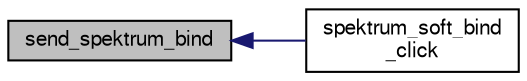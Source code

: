 digraph "send_spektrum_bind"
{
  edge [fontname="FreeSans",fontsize="10",labelfontname="FreeSans",labelfontsize="10"];
  node [fontname="FreeSans",fontsize="10",shape=record];
  rankdir="LR";
  Node1 [label="send_spektrum_bind",height=0.2,width=0.4,color="black", fillcolor="grey75", style="filled", fontcolor="black"];
  Node1 -> Node2 [dir="back",color="midnightblue",fontsize="10",style="solid",fontname="FreeSans"];
  Node2 [label="spektrum_soft_bind\l_click",height=0.2,width=0.4,color="black", fillcolor="white", style="filled",URL="$spektrum__soft__bind__ap_8h.html#a889f76b35754b2bc328b5cf5ee10f731"];
}
